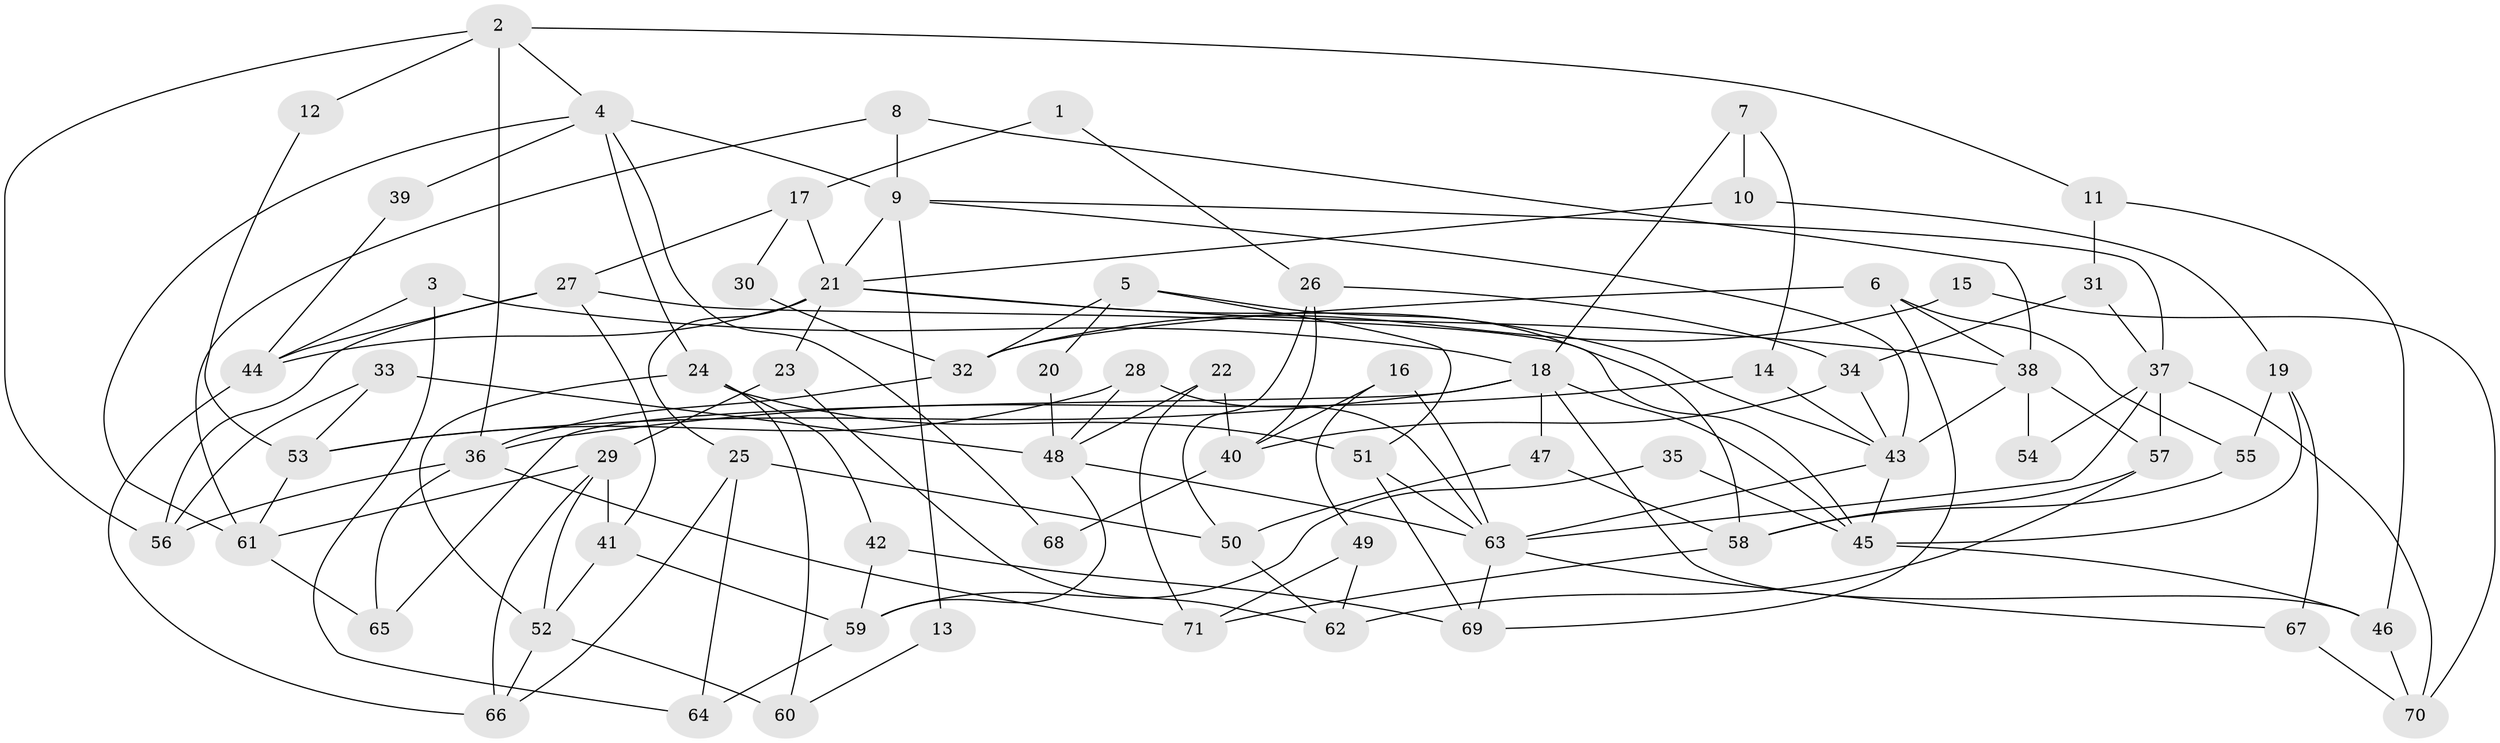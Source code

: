 // Generated by graph-tools (version 1.1) at 2025/26/03/09/25 03:26:09]
// undirected, 71 vertices, 142 edges
graph export_dot {
graph [start="1"]
  node [color=gray90,style=filled];
  1;
  2;
  3;
  4;
  5;
  6;
  7;
  8;
  9;
  10;
  11;
  12;
  13;
  14;
  15;
  16;
  17;
  18;
  19;
  20;
  21;
  22;
  23;
  24;
  25;
  26;
  27;
  28;
  29;
  30;
  31;
  32;
  33;
  34;
  35;
  36;
  37;
  38;
  39;
  40;
  41;
  42;
  43;
  44;
  45;
  46;
  47;
  48;
  49;
  50;
  51;
  52;
  53;
  54;
  55;
  56;
  57;
  58;
  59;
  60;
  61;
  62;
  63;
  64;
  65;
  66;
  67;
  68;
  69;
  70;
  71;
  1 -- 17;
  1 -- 26;
  2 -- 11;
  2 -- 56;
  2 -- 4;
  2 -- 12;
  2 -- 36;
  3 -- 44;
  3 -- 18;
  3 -- 64;
  4 -- 9;
  4 -- 24;
  4 -- 39;
  4 -- 61;
  4 -- 68;
  5 -- 32;
  5 -- 51;
  5 -- 20;
  5 -- 58;
  6 -- 38;
  6 -- 55;
  6 -- 32;
  6 -- 69;
  7 -- 10;
  7 -- 18;
  7 -- 14;
  8 -- 61;
  8 -- 38;
  8 -- 9;
  9 -- 21;
  9 -- 13;
  9 -- 37;
  9 -- 43;
  10 -- 21;
  10 -- 19;
  11 -- 46;
  11 -- 31;
  12 -- 53;
  13 -- 60;
  14 -- 36;
  14 -- 43;
  15 -- 32;
  15 -- 70;
  16 -- 40;
  16 -- 63;
  16 -- 49;
  17 -- 21;
  17 -- 27;
  17 -- 30;
  18 -- 47;
  18 -- 53;
  18 -- 45;
  18 -- 46;
  18 -- 65;
  19 -- 67;
  19 -- 45;
  19 -- 55;
  20 -- 48;
  21 -- 43;
  21 -- 38;
  21 -- 23;
  21 -- 25;
  21 -- 44;
  22 -- 71;
  22 -- 48;
  22 -- 40;
  23 -- 29;
  23 -- 62;
  24 -- 52;
  24 -- 42;
  24 -- 51;
  24 -- 60;
  25 -- 64;
  25 -- 50;
  25 -- 66;
  26 -- 34;
  26 -- 50;
  26 -- 40;
  27 -- 44;
  27 -- 45;
  27 -- 41;
  27 -- 56;
  28 -- 63;
  28 -- 48;
  28 -- 53;
  29 -- 52;
  29 -- 61;
  29 -- 41;
  29 -- 66;
  30 -- 32;
  31 -- 37;
  31 -- 34;
  32 -- 36;
  33 -- 56;
  33 -- 48;
  33 -- 53;
  34 -- 40;
  34 -- 43;
  35 -- 59;
  35 -- 45;
  36 -- 65;
  36 -- 56;
  36 -- 71;
  37 -- 63;
  37 -- 54;
  37 -- 57;
  37 -- 70;
  38 -- 57;
  38 -- 43;
  38 -- 54;
  39 -- 44;
  40 -- 68;
  41 -- 52;
  41 -- 59;
  42 -- 69;
  42 -- 59;
  43 -- 45;
  43 -- 63;
  44 -- 66;
  45 -- 46;
  46 -- 70;
  47 -- 58;
  47 -- 50;
  48 -- 59;
  48 -- 63;
  49 -- 71;
  49 -- 62;
  50 -- 62;
  51 -- 63;
  51 -- 69;
  52 -- 66;
  52 -- 60;
  53 -- 61;
  55 -- 58;
  57 -- 62;
  57 -- 58;
  58 -- 71;
  59 -- 64;
  61 -- 65;
  63 -- 69;
  63 -- 67;
  67 -- 70;
}

